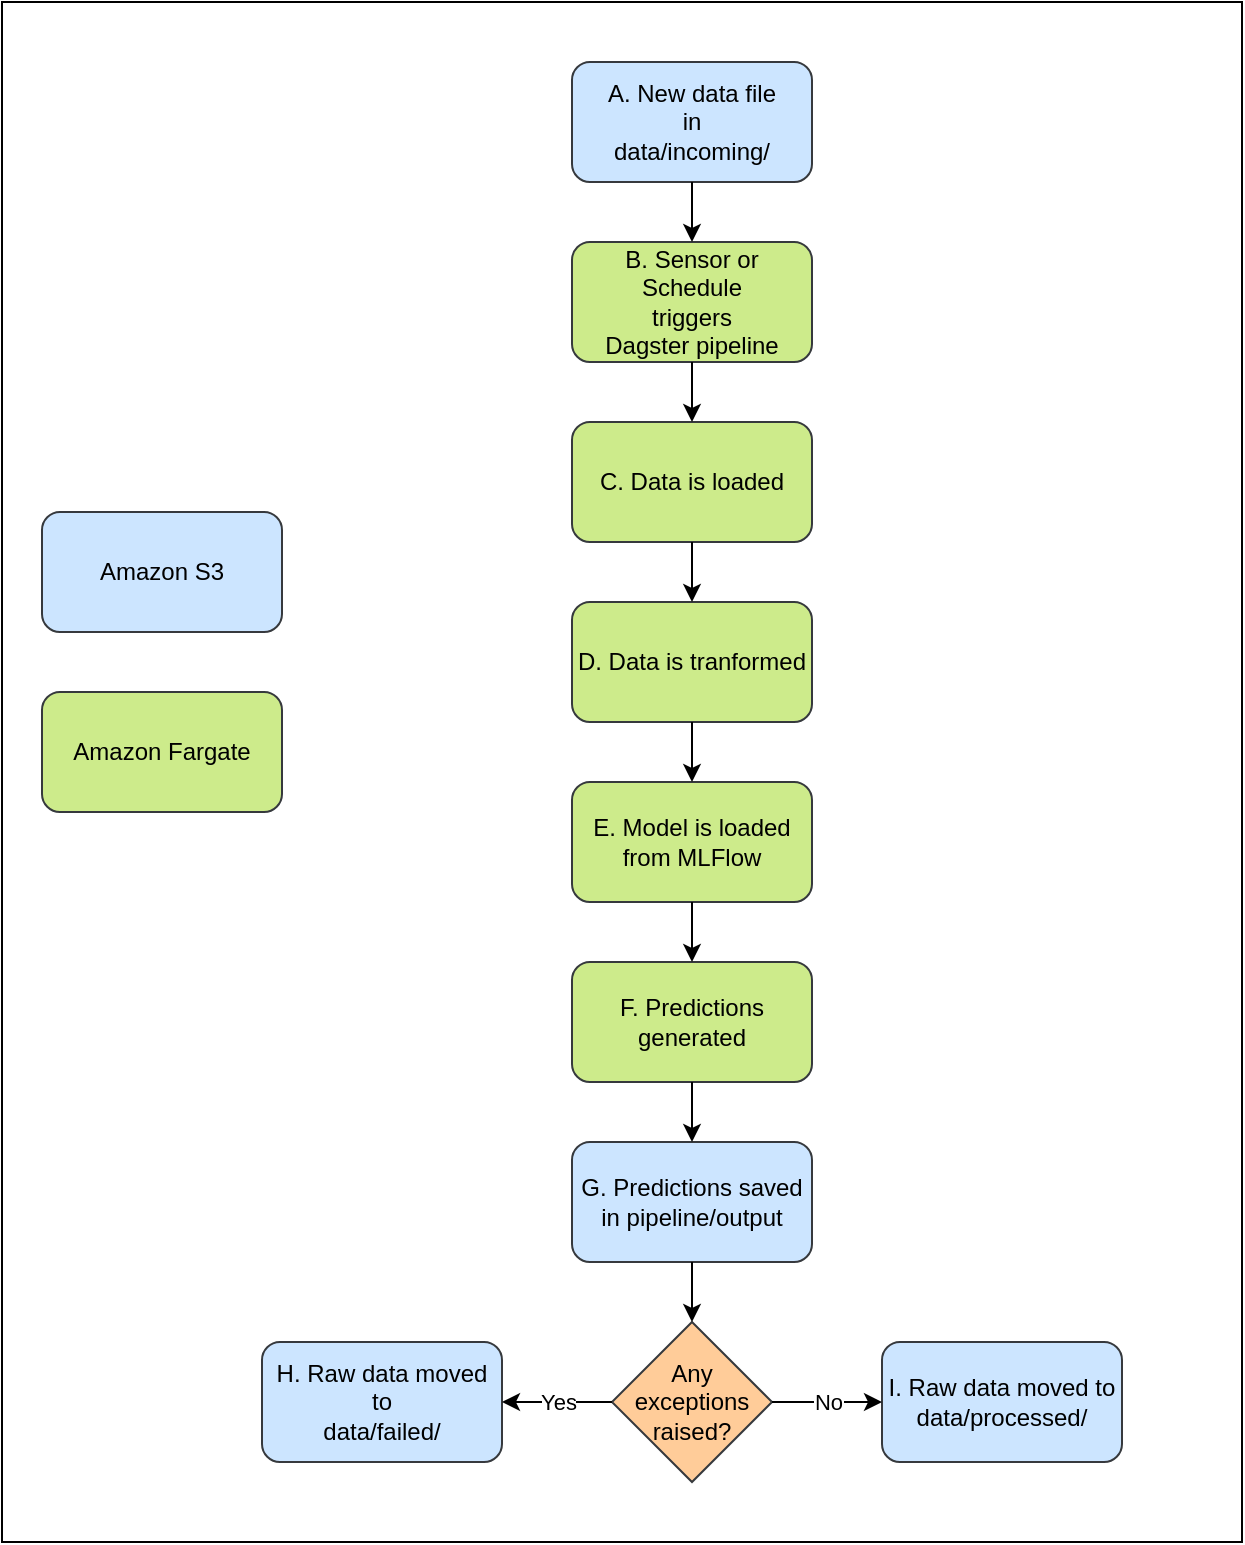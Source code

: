 <mxfile version="26.0.7">
  <diagram id="yPxyJZ8AM_hMuL3Unpa9" name="gitflow">
    <mxGraphModel dx="1434" dy="795" grid="1" gridSize="10" guides="1" tooltips="1" connect="1" arrows="1" fold="1" page="1" pageScale="1" pageWidth="850" pageHeight="1100" math="0" shadow="0">
      <root>
        <mxCell id="0" />
        <mxCell id="1" parent="0" />
        <mxCell id="02CB5hSFJM88u48b3vmq-209" value="" style="rounded=0;whiteSpace=wrap;html=1;" vertex="1" parent="1">
          <mxGeometry x="80" y="70" width="620" height="770" as="geometry" />
        </mxCell>
        <mxCell id="02CB5hSFJM88u48b3vmq-183" value="A. New data file&lt;div&gt;in&lt;/div&gt;&lt;div&gt;data/incoming/&lt;/div&gt;" style="rounded=1;whiteSpace=wrap;html=1;fillColor=#cce5ff;strokeColor=#36393d;" vertex="1" parent="1">
          <mxGeometry x="365" y="100" width="120" height="60" as="geometry" />
        </mxCell>
        <mxCell id="02CB5hSFJM88u48b3vmq-184" value="B. Sensor or Schedule&lt;div&gt;triggers&lt;/div&gt;&lt;div&gt;Dagster pipeline&lt;/div&gt;" style="rounded=1;whiteSpace=wrap;html=1;fillColor=#cdeb8b;strokeColor=#36393d;" vertex="1" parent="1">
          <mxGeometry x="365" y="190" width="120" height="60" as="geometry" />
        </mxCell>
        <mxCell id="02CB5hSFJM88u48b3vmq-185" value="C. Data is loaded" style="rounded=1;whiteSpace=wrap;html=1;fillColor=#cdeb8b;strokeColor=#36393d;" vertex="1" parent="1">
          <mxGeometry x="365" y="280" width="120" height="60" as="geometry" />
        </mxCell>
        <mxCell id="02CB5hSFJM88u48b3vmq-186" value="D. Data is tranformed" style="rounded=1;whiteSpace=wrap;html=1;fillColor=#cdeb8b;strokeColor=#36393d;" vertex="1" parent="1">
          <mxGeometry x="365" y="370" width="120" height="60" as="geometry" />
        </mxCell>
        <mxCell id="02CB5hSFJM88u48b3vmq-187" value="E. Model is loaded from MLFlow" style="rounded=1;whiteSpace=wrap;html=1;fillColor=#cdeb8b;strokeColor=#36393d;" vertex="1" parent="1">
          <mxGeometry x="365" y="460" width="120" height="60" as="geometry" />
        </mxCell>
        <mxCell id="02CB5hSFJM88u48b3vmq-188" value="F. Predictions generated" style="rounded=1;whiteSpace=wrap;html=1;fillColor=#cdeb8b;strokeColor=#36393d;" vertex="1" parent="1">
          <mxGeometry x="365" y="550" width="120" height="60" as="geometry" />
        </mxCell>
        <mxCell id="02CB5hSFJM88u48b3vmq-190" value="Any exceptions raised?" style="rhombus;whiteSpace=wrap;html=1;fillColor=#ffcc99;strokeColor=#36393d;" vertex="1" parent="1">
          <mxGeometry x="385" y="730" width="80" height="80" as="geometry" />
        </mxCell>
        <mxCell id="02CB5hSFJM88u48b3vmq-191" value="H. Raw data moved to&lt;div&gt;data/failed/&lt;/div&gt;" style="rounded=1;whiteSpace=wrap;html=1;fillColor=#cce5ff;strokeColor=#36393d;" vertex="1" parent="1">
          <mxGeometry x="210" y="740" width="120" height="60" as="geometry" />
        </mxCell>
        <mxCell id="02CB5hSFJM88u48b3vmq-192" value="I. Raw data moved to&lt;div&gt;data/processed/&lt;/div&gt;" style="rounded=1;whiteSpace=wrap;html=1;fillColor=#cce5ff;strokeColor=#36393d;" vertex="1" parent="1">
          <mxGeometry x="520" y="740" width="120" height="60" as="geometry" />
        </mxCell>
        <mxCell id="02CB5hSFJM88u48b3vmq-193" value="G. Predictions saved in pipeline/output" style="rounded=1;whiteSpace=wrap;html=1;fillColor=#cce5ff;strokeColor=#36393d;" vertex="1" parent="1">
          <mxGeometry x="365" y="640" width="120" height="60" as="geometry" />
        </mxCell>
        <mxCell id="02CB5hSFJM88u48b3vmq-194" value="" style="endArrow=classic;html=1;rounded=0;exitX=0.5;exitY=1;exitDx=0;exitDy=0;entryX=0.5;entryY=0;entryDx=0;entryDy=0;" edge="1" parent="1" source="02CB5hSFJM88u48b3vmq-183" target="02CB5hSFJM88u48b3vmq-184">
          <mxGeometry width="50" height="50" relative="1" as="geometry">
            <mxPoint x="430" y="660" as="sourcePoint" />
            <mxPoint x="480" y="610" as="targetPoint" />
          </mxGeometry>
        </mxCell>
        <mxCell id="02CB5hSFJM88u48b3vmq-195" value="" style="endArrow=classic;html=1;rounded=0;exitX=0.5;exitY=1;exitDx=0;exitDy=0;entryX=0.5;entryY=0;entryDx=0;entryDy=0;" edge="1" parent="1" source="02CB5hSFJM88u48b3vmq-184" target="02CB5hSFJM88u48b3vmq-185">
          <mxGeometry width="50" height="50" relative="1" as="geometry">
            <mxPoint x="435" y="170" as="sourcePoint" />
            <mxPoint x="435" y="200" as="targetPoint" />
          </mxGeometry>
        </mxCell>
        <mxCell id="02CB5hSFJM88u48b3vmq-196" value="" style="endArrow=classic;html=1;rounded=0;entryX=0.5;entryY=0;entryDx=0;entryDy=0;exitX=0.5;exitY=1;exitDx=0;exitDy=0;" edge="1" parent="1" source="02CB5hSFJM88u48b3vmq-185" target="02CB5hSFJM88u48b3vmq-186">
          <mxGeometry width="50" height="50" relative="1" as="geometry">
            <mxPoint x="420" y="350" as="sourcePoint" />
            <mxPoint x="480" y="250" as="targetPoint" />
          </mxGeometry>
        </mxCell>
        <mxCell id="02CB5hSFJM88u48b3vmq-197" value="" style="endArrow=classic;html=1;rounded=0;exitX=0.5;exitY=1;exitDx=0;exitDy=0;entryX=0.5;entryY=0;entryDx=0;entryDy=0;" edge="1" parent="1" source="02CB5hSFJM88u48b3vmq-186" target="02CB5hSFJM88u48b3vmq-187">
          <mxGeometry width="50" height="50" relative="1" as="geometry">
            <mxPoint x="430" y="520" as="sourcePoint" />
            <mxPoint x="480" y="470" as="targetPoint" />
          </mxGeometry>
        </mxCell>
        <mxCell id="02CB5hSFJM88u48b3vmq-198" value="" style="endArrow=classic;html=1;rounded=0;entryX=0.5;entryY=0;entryDx=0;entryDy=0;exitX=0.5;exitY=1;exitDx=0;exitDy=0;" edge="1" parent="1" source="02CB5hSFJM88u48b3vmq-187" target="02CB5hSFJM88u48b3vmq-188">
          <mxGeometry width="50" height="50" relative="1" as="geometry">
            <mxPoint x="430" y="520" as="sourcePoint" />
            <mxPoint x="480" y="470" as="targetPoint" />
          </mxGeometry>
        </mxCell>
        <mxCell id="02CB5hSFJM88u48b3vmq-200" value="" style="endArrow=classic;html=1;rounded=0;exitX=0.5;exitY=1;exitDx=0;exitDy=0;entryX=0.5;entryY=0;entryDx=0;entryDy=0;" edge="1" parent="1" source="02CB5hSFJM88u48b3vmq-193" target="02CB5hSFJM88u48b3vmq-190">
          <mxGeometry width="50" height="50" relative="1" as="geometry">
            <mxPoint x="430" y="660" as="sourcePoint" />
            <mxPoint x="480" y="610" as="targetPoint" />
          </mxGeometry>
        </mxCell>
        <mxCell id="02CB5hSFJM88u48b3vmq-201" value="" style="endArrow=classic;html=1;rounded=0;exitX=0;exitY=0.5;exitDx=0;exitDy=0;" edge="1" parent="1" source="02CB5hSFJM88u48b3vmq-190" target="02CB5hSFJM88u48b3vmq-191">
          <mxGeometry relative="1" as="geometry">
            <mxPoint x="400" y="630" as="sourcePoint" />
            <mxPoint x="500" y="630" as="targetPoint" />
          </mxGeometry>
        </mxCell>
        <mxCell id="02CB5hSFJM88u48b3vmq-202" value="Yes" style="edgeLabel;resizable=0;html=1;;align=center;verticalAlign=middle;" connectable="0" vertex="1" parent="02CB5hSFJM88u48b3vmq-201">
          <mxGeometry relative="1" as="geometry" />
        </mxCell>
        <mxCell id="02CB5hSFJM88u48b3vmq-203" value="" style="endArrow=classic;html=1;rounded=0;exitX=1;exitY=0.5;exitDx=0;exitDy=0;entryX=0;entryY=0.5;entryDx=0;entryDy=0;" edge="1" parent="1" source="02CB5hSFJM88u48b3vmq-190" target="02CB5hSFJM88u48b3vmq-192">
          <mxGeometry relative="1" as="geometry">
            <mxPoint x="400" y="630" as="sourcePoint" />
            <mxPoint x="500" y="630" as="targetPoint" />
          </mxGeometry>
        </mxCell>
        <mxCell id="02CB5hSFJM88u48b3vmq-204" value="No" style="edgeLabel;resizable=0;html=1;;align=center;verticalAlign=middle;" connectable="0" vertex="1" parent="02CB5hSFJM88u48b3vmq-203">
          <mxGeometry relative="1" as="geometry" />
        </mxCell>
        <mxCell id="02CB5hSFJM88u48b3vmq-205" value="" style="endArrow=classic;html=1;rounded=0;exitX=0.5;exitY=1;exitDx=0;exitDy=0;entryX=0.5;entryY=0;entryDx=0;entryDy=0;" edge="1" parent="1" source="02CB5hSFJM88u48b3vmq-188">
          <mxGeometry width="50" height="50" relative="1" as="geometry">
            <mxPoint x="430" y="570" as="sourcePoint" />
            <mxPoint x="425" y="640" as="targetPoint" />
          </mxGeometry>
        </mxCell>
        <mxCell id="02CB5hSFJM88u48b3vmq-206" value="Amazon S3" style="rounded=1;whiteSpace=wrap;html=1;fillColor=#cce5ff;strokeColor=#36393d;" vertex="1" parent="1">
          <mxGeometry x="100" y="325" width="120" height="60" as="geometry" />
        </mxCell>
        <mxCell id="02CB5hSFJM88u48b3vmq-207" value="Amazon Fargate" style="rounded=1;whiteSpace=wrap;html=1;fillColor=#cdeb8b;strokeColor=#36393d;" vertex="1" parent="1">
          <mxGeometry x="100" y="415" width="120" height="60" as="geometry" />
        </mxCell>
      </root>
    </mxGraphModel>
  </diagram>
</mxfile>
